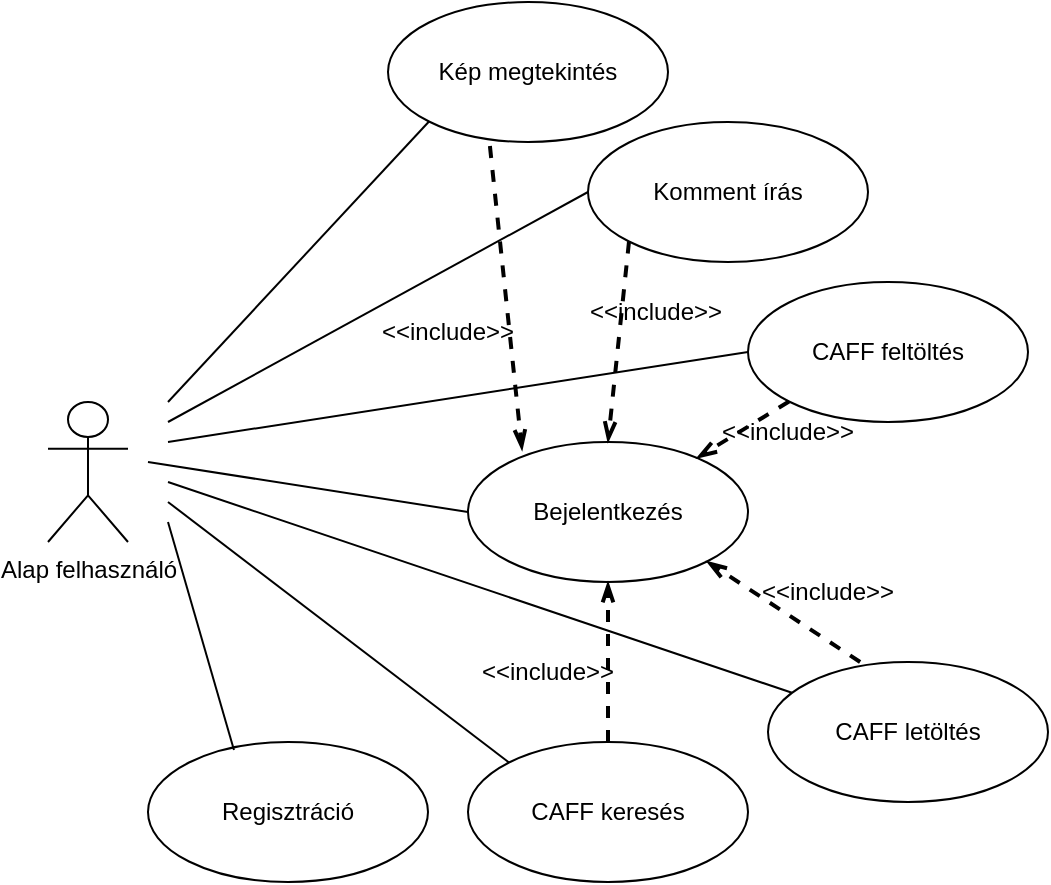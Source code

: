 <mxfile version="15.5.5" type="device"><diagram id="0GAyjnk9PUCaAf6_P68W" name="Page-1"><mxGraphModel dx="1038" dy="564" grid="1" gridSize="10" guides="1" tooltips="1" connect="1" arrows="1" fold="1" page="1" pageScale="1" pageWidth="827" pageHeight="1169" math="0" shadow="0"><root><mxCell id="0"/><mxCell id="1" parent="0"/><mxCell id="6xwFPDpLOi-y0gh9kw_x-1" value="Alap felhasználó" style="shape=umlActor;verticalLabelPosition=bottom;verticalAlign=top;html=1;outlineConnect=0;" parent="1" vertex="1"><mxGeometry x="110" y="210" width="40" height="70" as="geometry"/></mxCell><mxCell id="6xwFPDpLOi-y0gh9kw_x-2" value="Kép megtekintés" style="ellipse;whiteSpace=wrap;html=1;" parent="1" vertex="1"><mxGeometry x="280" y="10" width="140" height="70" as="geometry"/></mxCell><mxCell id="6xwFPDpLOi-y0gh9kw_x-3" value="Komment írás" style="ellipse;whiteSpace=wrap;html=1;" parent="1" vertex="1"><mxGeometry x="380" y="70" width="140" height="70" as="geometry"/></mxCell><mxCell id="6xwFPDpLOi-y0gh9kw_x-4" value="CAFF feltöltés" style="ellipse;whiteSpace=wrap;html=1;" parent="1" vertex="1"><mxGeometry x="460" y="150" width="140" height="70" as="geometry"/></mxCell><mxCell id="6xwFPDpLOi-y0gh9kw_x-5" value="CAFF letöltés" style="ellipse;whiteSpace=wrap;html=1;" parent="1" vertex="1"><mxGeometry x="470" y="340" width="140" height="70" as="geometry"/></mxCell><mxCell id="6xwFPDpLOi-y0gh9kw_x-6" value="CAFF keresés" style="ellipse;whiteSpace=wrap;html=1;" parent="1" vertex="1"><mxGeometry x="320" y="380" width="140" height="70" as="geometry"/></mxCell><mxCell id="6xwFPDpLOi-y0gh9kw_x-7" value="Bejelentkezés" style="ellipse;whiteSpace=wrap;html=1;" parent="1" vertex="1"><mxGeometry x="320" y="230" width="140" height="70" as="geometry"/></mxCell><mxCell id="6xwFPDpLOi-y0gh9kw_x-8" value="Regisztráció" style="ellipse;whiteSpace=wrap;html=1;" parent="1" vertex="1"><mxGeometry x="160" y="380" width="140" height="70" as="geometry"/></mxCell><mxCell id="6xwFPDpLOi-y0gh9kw_x-9" value="" style="endArrow=none;html=1;rounded=0;exitX=0;exitY=1;exitDx=0;exitDy=0;" parent="1" source="6xwFPDpLOi-y0gh9kw_x-2" edge="1"><mxGeometry width="50" height="50" relative="1" as="geometry"><mxPoint x="260" y="150" as="sourcePoint"/><mxPoint x="170" y="210" as="targetPoint"/></mxGeometry></mxCell><mxCell id="6xwFPDpLOi-y0gh9kw_x-10" value="" style="endArrow=none;html=1;rounded=0;exitX=0;exitY=0.5;exitDx=0;exitDy=0;" parent="1" source="6xwFPDpLOi-y0gh9kw_x-3" edge="1"><mxGeometry width="50" height="50" relative="1" as="geometry"><mxPoint x="310.503" y="79.749" as="sourcePoint"/><mxPoint x="170" y="220" as="targetPoint"/></mxGeometry></mxCell><mxCell id="6xwFPDpLOi-y0gh9kw_x-11" value="" style="endArrow=none;html=1;rounded=0;exitX=0;exitY=0.5;exitDx=0;exitDy=0;" parent="1" source="6xwFPDpLOi-y0gh9kw_x-4" edge="1"><mxGeometry width="50" height="50" relative="1" as="geometry"><mxPoint x="320.503" y="89.749" as="sourcePoint"/><mxPoint x="170" y="230" as="targetPoint"/></mxGeometry></mxCell><mxCell id="6xwFPDpLOi-y0gh9kw_x-12" value="" style="endArrow=none;html=1;rounded=0;" parent="1" source="6xwFPDpLOi-y0gh9kw_x-5" edge="1"><mxGeometry width="50" height="50" relative="1" as="geometry"><mxPoint x="330.503" y="99.749" as="sourcePoint"/><mxPoint x="170" y="250" as="targetPoint"/></mxGeometry></mxCell><mxCell id="6xwFPDpLOi-y0gh9kw_x-14" value="" style="endArrow=none;html=1;rounded=0;exitX=0;exitY=0;exitDx=0;exitDy=0;" parent="1" source="6xwFPDpLOi-y0gh9kw_x-6" edge="1"><mxGeometry width="50" height="50" relative="1" as="geometry"><mxPoint x="460.503" y="380.251" as="sourcePoint"/><mxPoint x="170" y="260" as="targetPoint"/></mxGeometry></mxCell><mxCell id="6xwFPDpLOi-y0gh9kw_x-15" value="" style="endArrow=none;html=1;rounded=0;exitX=0.307;exitY=0.057;exitDx=0;exitDy=0;exitPerimeter=0;" parent="1" source="6xwFPDpLOi-y0gh9kw_x-8" edge="1"><mxGeometry width="50" height="50" relative="1" as="geometry"><mxPoint x="470.503" y="390.251" as="sourcePoint"/><mxPoint x="170" y="270" as="targetPoint"/></mxGeometry></mxCell><mxCell id="0c-9TwI-fis8dhbLjNWc-1" value="" style="endArrow=none;html=1;rounded=0;exitX=0;exitY=0.5;exitDx=0;exitDy=0;" edge="1" parent="1" source="6xwFPDpLOi-y0gh9kw_x-7"><mxGeometry width="50" height="50" relative="1" as="geometry"><mxPoint x="414.279" y="292.951" as="sourcePoint"/><mxPoint x="160" y="240" as="targetPoint"/></mxGeometry></mxCell><mxCell id="0c-9TwI-fis8dhbLjNWc-2" value="" style="endArrow=openThin;dashed=1;html=1;strokeWidth=2;rounded=0;exitX=0.329;exitY=0;exitDx=0;exitDy=0;exitPerimeter=0;entryX=1;entryY=1;entryDx=0;entryDy=0;endFill=0;" edge="1" parent="1" source="6xwFPDpLOi-y0gh9kw_x-5" target="6xwFPDpLOi-y0gh9kw_x-7"><mxGeometry width="50" height="50" relative="1" as="geometry"><mxPoint x="390" y="320" as="sourcePoint"/><mxPoint x="440" y="270" as="targetPoint"/></mxGeometry></mxCell><mxCell id="0c-9TwI-fis8dhbLjNWc-3" value="&amp;lt;&amp;lt;include&amp;gt;&amp;gt;" style="text;html=1;strokeColor=none;fillColor=none;align=center;verticalAlign=middle;whiteSpace=wrap;rounded=0;" vertex="1" parent="1"><mxGeometry x="470" y="290" width="60" height="30" as="geometry"/></mxCell><mxCell id="0c-9TwI-fis8dhbLjNWc-6" value="" style="endArrow=openThin;dashed=1;html=1;strokeWidth=2;rounded=0;exitX=0;exitY=1;exitDx=0;exitDy=0;endFill=0;" edge="1" parent="1" source="6xwFPDpLOi-y0gh9kw_x-4" target="6xwFPDpLOi-y0gh9kw_x-7"><mxGeometry width="50" height="50" relative="1" as="geometry"><mxPoint x="496.06" y="350" as="sourcePoint"/><mxPoint x="449.497" y="299.749" as="targetPoint"/></mxGeometry></mxCell><mxCell id="0c-9TwI-fis8dhbLjNWc-7" value="" style="endArrow=openThin;dashed=1;html=1;strokeWidth=2;rounded=0;exitX=0;exitY=1;exitDx=0;exitDy=0;endFill=0;entryX=0.5;entryY=0;entryDx=0;entryDy=0;" edge="1" parent="1" source="6xwFPDpLOi-y0gh9kw_x-3" target="6xwFPDpLOi-y0gh9kw_x-7"><mxGeometry width="50" height="50" relative="1" as="geometry"><mxPoint x="490.503" y="219.749" as="sourcePoint"/><mxPoint x="444.327" y="247.911" as="targetPoint"/></mxGeometry></mxCell><mxCell id="0c-9TwI-fis8dhbLjNWc-8" value="" style="endArrow=openThin;dashed=1;html=1;strokeWidth=2;rounded=0;exitX=0.364;exitY=1.029;exitDx=0;exitDy=0;endFill=0;exitPerimeter=0;entryX=0.193;entryY=0.057;entryDx=0;entryDy=0;entryPerimeter=0;" edge="1" parent="1" source="6xwFPDpLOi-y0gh9kw_x-2" target="6xwFPDpLOi-y0gh9kw_x-7"><mxGeometry width="50" height="50" relative="1" as="geometry"><mxPoint x="500.503" y="229.749" as="sourcePoint"/><mxPoint x="454.327" y="257.911" as="targetPoint"/></mxGeometry></mxCell><mxCell id="0c-9TwI-fis8dhbLjNWc-9" value="" style="endArrow=openThin;dashed=1;html=1;strokeWidth=2;rounded=0;exitX=0.5;exitY=0;exitDx=0;exitDy=0;endFill=0;entryX=0.5;entryY=1;entryDx=0;entryDy=0;" edge="1" parent="1" source="6xwFPDpLOi-y0gh9kw_x-6" target="6xwFPDpLOi-y0gh9kw_x-7"><mxGeometry width="50" height="50" relative="1" as="geometry"><mxPoint x="510.503" y="239.749" as="sourcePoint"/><mxPoint x="464.327" y="267.911" as="targetPoint"/></mxGeometry></mxCell><mxCell id="0c-9TwI-fis8dhbLjNWc-10" value="&amp;lt;&amp;lt;include&amp;gt;&amp;gt;" style="text;html=1;strokeColor=none;fillColor=none;align=center;verticalAlign=middle;whiteSpace=wrap;rounded=0;" vertex="1" parent="1"><mxGeometry x="330" y="330" width="60" height="30" as="geometry"/></mxCell><mxCell id="0c-9TwI-fis8dhbLjNWc-11" value="&amp;lt;&amp;lt;include&amp;gt;&amp;gt;" style="text;html=1;strokeColor=none;fillColor=none;align=center;verticalAlign=middle;whiteSpace=wrap;rounded=0;" vertex="1" parent="1"><mxGeometry x="450" y="210" width="60" height="30" as="geometry"/></mxCell><mxCell id="0c-9TwI-fis8dhbLjNWc-12" value="&amp;lt;&amp;lt;include&amp;gt;&amp;gt;" style="text;html=1;strokeColor=none;fillColor=none;align=center;verticalAlign=middle;whiteSpace=wrap;rounded=0;" vertex="1" parent="1"><mxGeometry x="384" y="150" width="60" height="30" as="geometry"/></mxCell><mxCell id="0c-9TwI-fis8dhbLjNWc-13" value="&amp;lt;&amp;lt;include&amp;gt;&amp;gt;" style="text;html=1;strokeColor=none;fillColor=none;align=center;verticalAlign=middle;whiteSpace=wrap;rounded=0;" vertex="1" parent="1"><mxGeometry x="280" y="160" width="60" height="30" as="geometry"/></mxCell></root></mxGraphModel></diagram></mxfile>